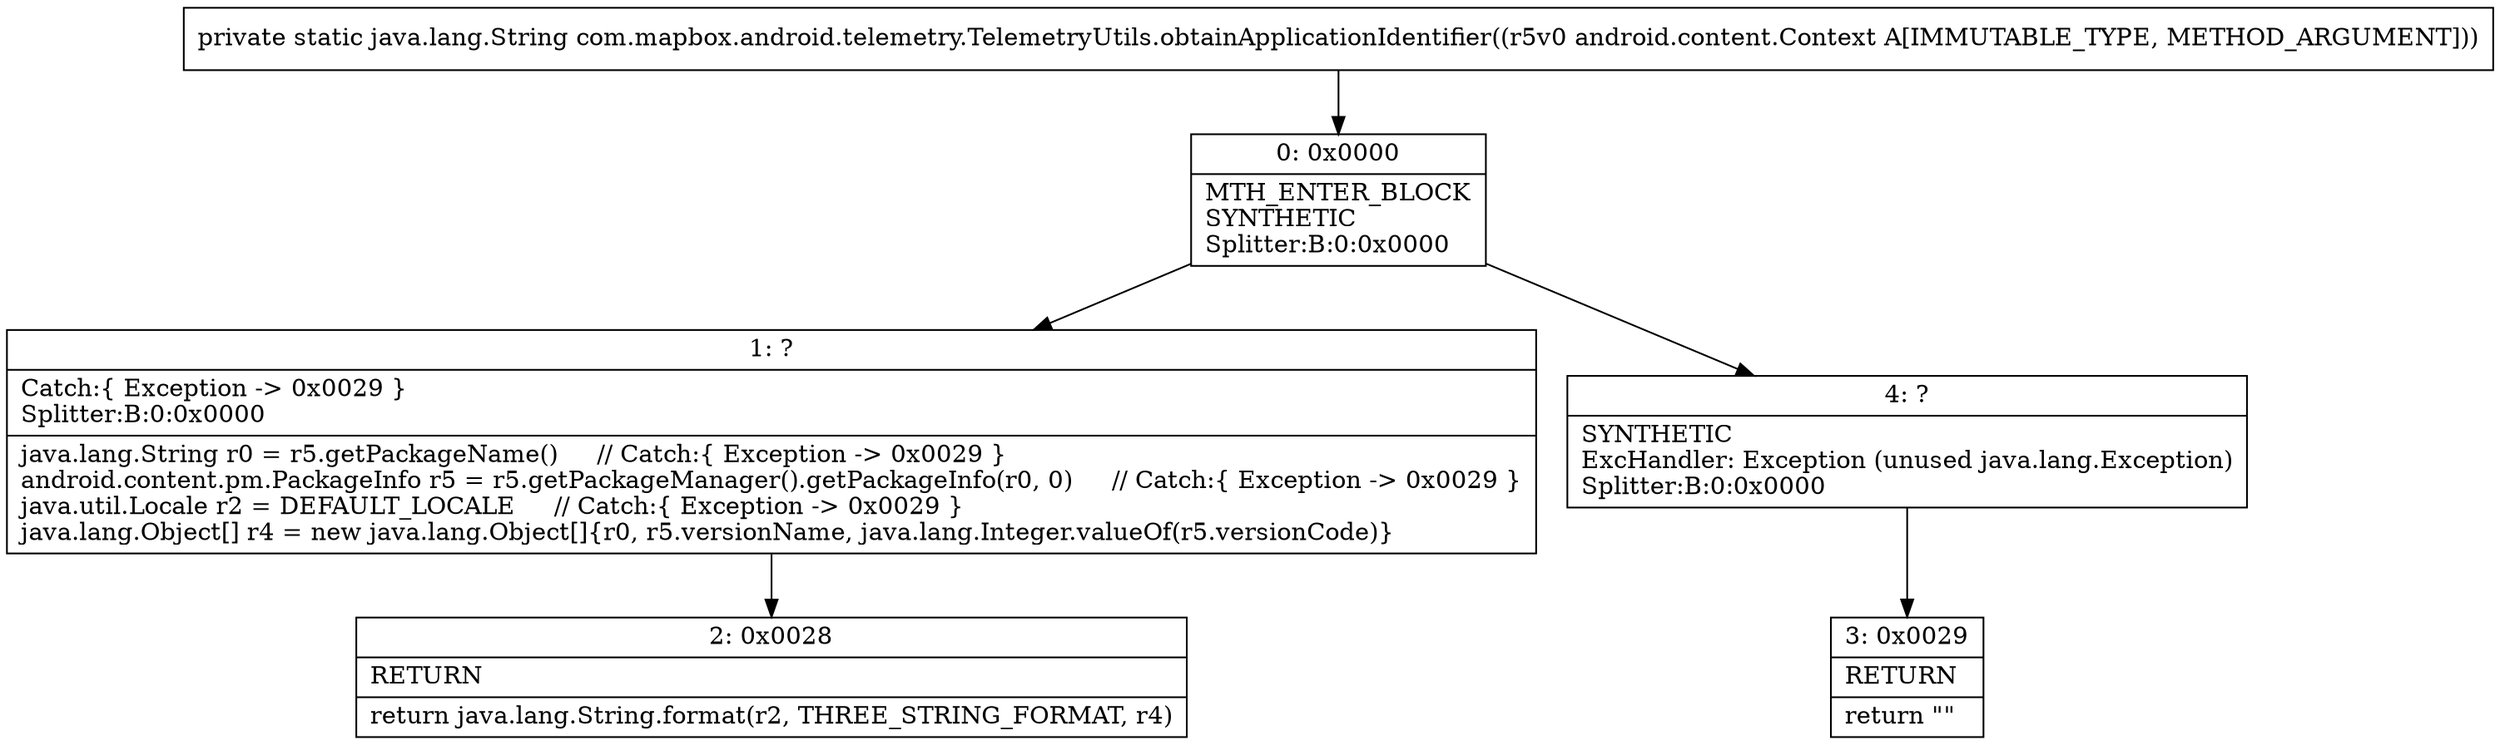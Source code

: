 digraph "CFG forcom.mapbox.android.telemetry.TelemetryUtils.obtainApplicationIdentifier(Landroid\/content\/Context;)Ljava\/lang\/String;" {
Node_0 [shape=record,label="{0\:\ 0x0000|MTH_ENTER_BLOCK\lSYNTHETIC\lSplitter:B:0:0x0000\l}"];
Node_1 [shape=record,label="{1\:\ ?|Catch:\{ Exception \-\> 0x0029 \}\lSplitter:B:0:0x0000\l|java.lang.String r0 = r5.getPackageName()     \/\/ Catch:\{ Exception \-\> 0x0029 \}\landroid.content.pm.PackageInfo r5 = r5.getPackageManager().getPackageInfo(r0, 0)     \/\/ Catch:\{ Exception \-\> 0x0029 \}\ljava.util.Locale r2 = DEFAULT_LOCALE     \/\/ Catch:\{ Exception \-\> 0x0029 \}\ljava.lang.Object[] r4 = new java.lang.Object[]\{r0, r5.versionName, java.lang.Integer.valueOf(r5.versionCode)\}\l}"];
Node_2 [shape=record,label="{2\:\ 0x0028|RETURN\l|return java.lang.String.format(r2, THREE_STRING_FORMAT, r4)\l}"];
Node_3 [shape=record,label="{3\:\ 0x0029|RETURN\l|return \"\"\l}"];
Node_4 [shape=record,label="{4\:\ ?|SYNTHETIC\lExcHandler: Exception (unused java.lang.Exception)\lSplitter:B:0:0x0000\l}"];
MethodNode[shape=record,label="{private static java.lang.String com.mapbox.android.telemetry.TelemetryUtils.obtainApplicationIdentifier((r5v0 android.content.Context A[IMMUTABLE_TYPE, METHOD_ARGUMENT])) }"];
MethodNode -> Node_0;
Node_0 -> Node_1;
Node_0 -> Node_4;
Node_1 -> Node_2;
Node_4 -> Node_3;
}

